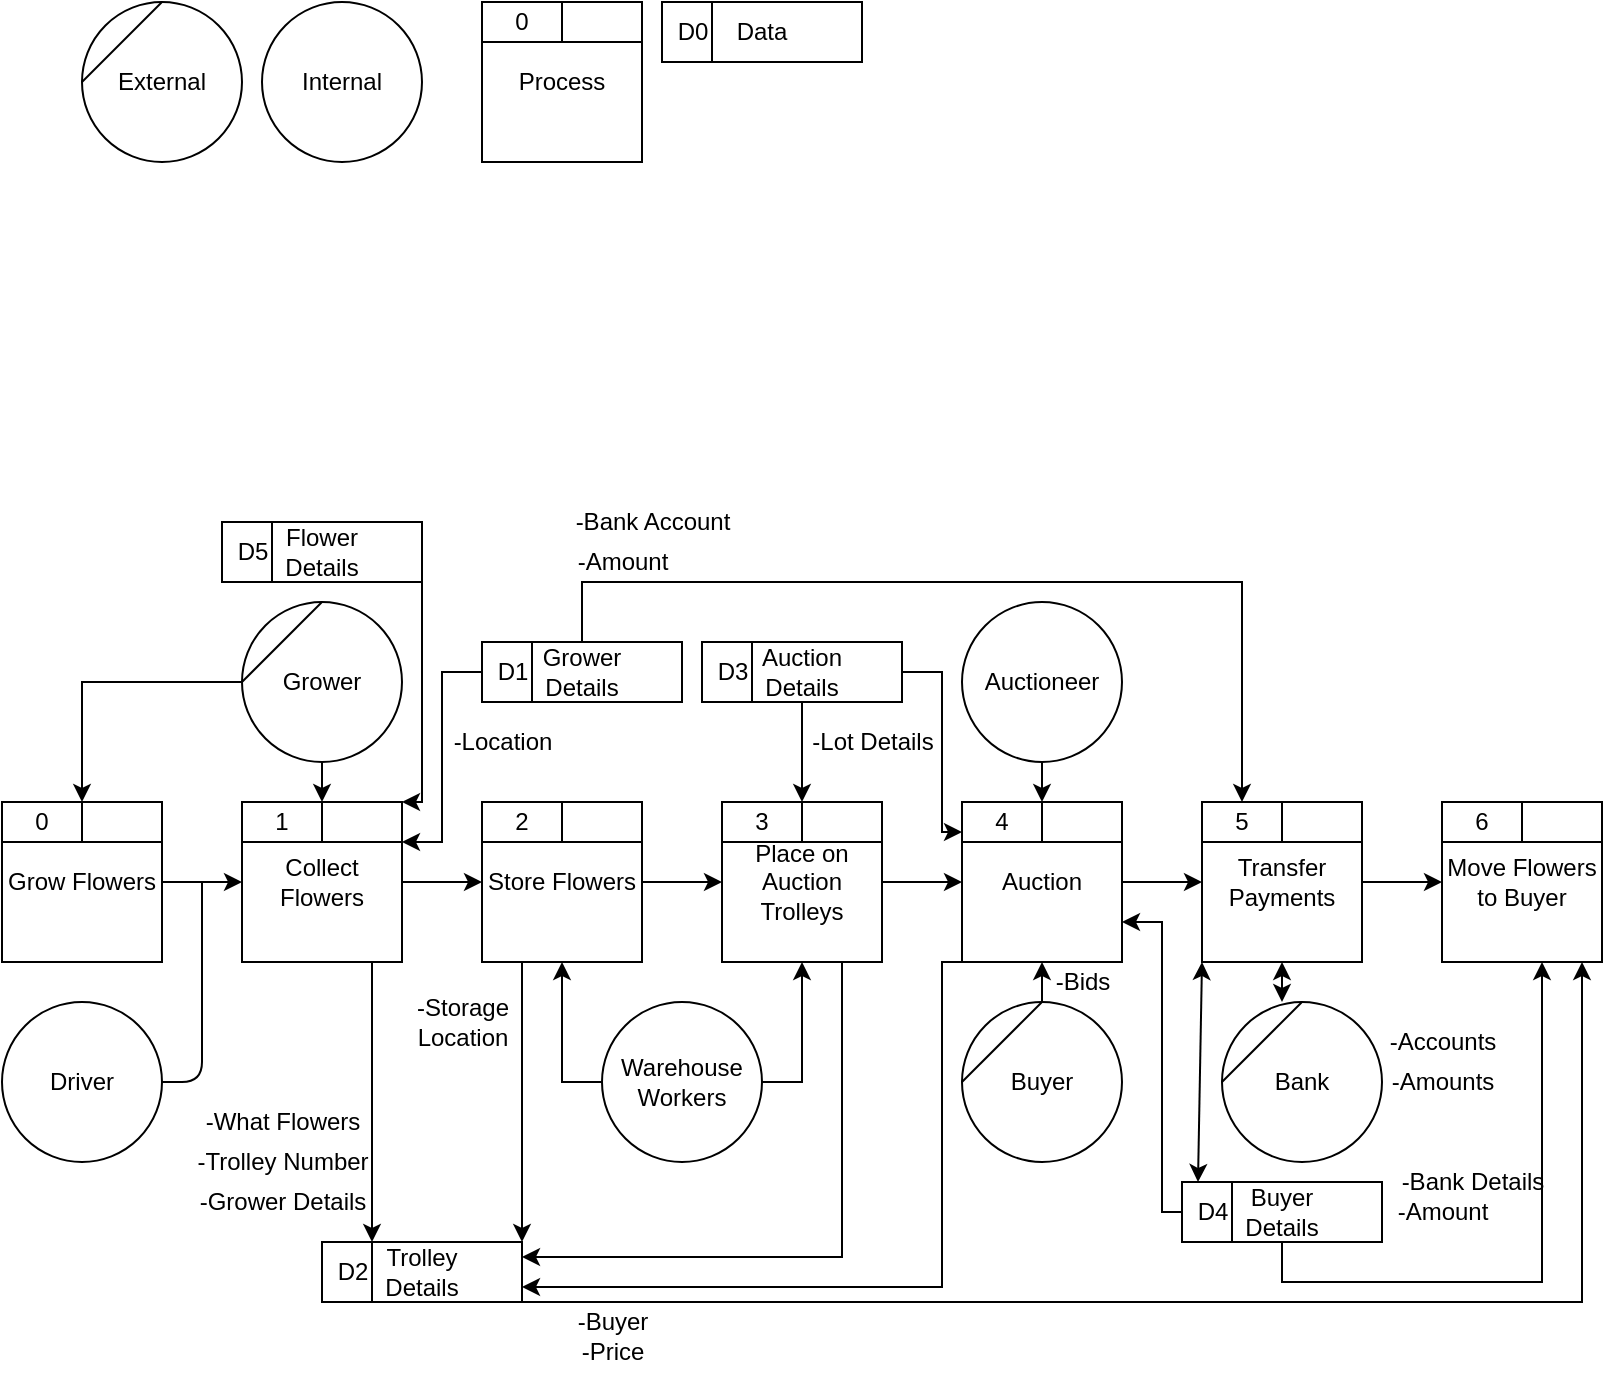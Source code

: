 <mxfile version="12.6.4" type="device"><diagram id="3OaOo9ArrfE687SvtQ_w" name="Page-1"><mxGraphModel dx="1089" dy="741" grid="1" gridSize="10" guides="1" tooltips="1" connect="1" arrows="1" fold="1" page="1" pageScale="1" pageWidth="850" pageHeight="1100" math="0" shadow="0"><root><mxCell id="0"/><mxCell id="1" parent="0"/><mxCell id="NB5DqB_hqN0RTy-T1q9v-1" value="External" style="ellipse;whiteSpace=wrap;html=1;aspect=fixed;" vertex="1" parent="1"><mxGeometry x="240" y="40" width="80" height="80" as="geometry"/></mxCell><mxCell id="NB5DqB_hqN0RTy-T1q9v-3" value="" style="endArrow=none;html=1;exitX=0;exitY=0.5;exitDx=0;exitDy=0;entryX=0.5;entryY=0;entryDx=0;entryDy=0;" edge="1" parent="1" source="NB5DqB_hqN0RTy-T1q9v-1" target="NB5DqB_hqN0RTy-T1q9v-1"><mxGeometry width="50" height="50" relative="1" as="geometry"><mxPoint x="240" y="190" as="sourcePoint"/><mxPoint x="290" y="140" as="targetPoint"/></mxGeometry></mxCell><mxCell id="NB5DqB_hqN0RTy-T1q9v-6" value="Process" style="rounded=0;whiteSpace=wrap;html=1;" vertex="1" parent="1"><mxGeometry x="440" y="40" width="80" height="80" as="geometry"/></mxCell><mxCell id="NB5DqB_hqN0RTy-T1q9v-7" value="" style="endArrow=none;html=1;entryX=1;entryY=0.25;entryDx=0;entryDy=0;exitX=0;exitY=0.25;exitDx=0;exitDy=0;" edge="1" parent="1" source="NB5DqB_hqN0RTy-T1q9v-6" target="NB5DqB_hqN0RTy-T1q9v-6"><mxGeometry width="50" height="50" relative="1" as="geometry"><mxPoint x="240" y="190" as="sourcePoint"/><mxPoint x="290" y="140" as="targetPoint"/></mxGeometry></mxCell><mxCell id="NB5DqB_hqN0RTy-T1q9v-8" value="" style="endArrow=none;html=1;exitX=0.5;exitY=0;exitDx=0;exitDy=0;" edge="1" parent="1" source="NB5DqB_hqN0RTy-T1q9v-6"><mxGeometry width="50" height="50" relative="1" as="geometry"><mxPoint x="240" y="190" as="sourcePoint"/><mxPoint x="480" y="60" as="targetPoint"/></mxGeometry></mxCell><mxCell id="NB5DqB_hqN0RTy-T1q9v-9" value="0" style="text;html=1;strokeColor=none;fillColor=none;align=center;verticalAlign=middle;whiteSpace=wrap;rounded=0;" vertex="1" parent="1"><mxGeometry x="440" y="40" width="40" height="20" as="geometry"/></mxCell><mxCell id="NB5DqB_hqN0RTy-T1q9v-10" value="Internal" style="ellipse;whiteSpace=wrap;html=1;aspect=fixed;" vertex="1" parent="1"><mxGeometry x="330" y="40" width="80" height="80" as="geometry"/></mxCell><mxCell id="NB5DqB_hqN0RTy-T1q9v-11" value="Data" style="rounded=0;whiteSpace=wrap;html=1;" vertex="1" parent="1"><mxGeometry x="530" y="40" width="100" height="30" as="geometry"/></mxCell><mxCell id="NB5DqB_hqN0RTy-T1q9v-12" value="" style="endArrow=none;html=1;entryX=0.25;entryY=1;entryDx=0;entryDy=0;exitX=0.25;exitY=0;exitDx=0;exitDy=0;" edge="1" parent="1" source="NB5DqB_hqN0RTy-T1q9v-11" target="NB5DqB_hqN0RTy-T1q9v-11"><mxGeometry width="50" height="50" relative="1" as="geometry"><mxPoint x="210" y="160" as="sourcePoint"/><mxPoint x="260" y="110" as="targetPoint"/></mxGeometry></mxCell><mxCell id="NB5DqB_hqN0RTy-T1q9v-13" value="D0" style="text;html=1;align=center;verticalAlign=middle;resizable=0;points=[];autosize=1;" vertex="1" parent="1"><mxGeometry x="530" y="45" width="30" height="20" as="geometry"/></mxCell><mxCell id="NB5DqB_hqN0RTy-T1q9v-47" style="edgeStyle=orthogonalEdgeStyle;rounded=0;orthogonalLoop=1;jettySize=auto;html=1;exitX=0.5;exitY=1;exitDx=0;exitDy=0;entryX=1;entryY=0;entryDx=0;entryDy=0;" edge="1" parent="1" source="NB5DqB_hqN0RTy-T1q9v-14" target="NB5DqB_hqN0RTy-T1q9v-39"><mxGeometry relative="1" as="geometry"/></mxCell><mxCell id="NB5DqB_hqN0RTy-T1q9v-48" style="edgeStyle=orthogonalEdgeStyle;rounded=0;orthogonalLoop=1;jettySize=auto;html=1;exitX=0;exitY=0.5;exitDx=0;exitDy=0;entryX=1;entryY=0;entryDx=0;entryDy=0;" edge="1" parent="1" source="NB5DqB_hqN0RTy-T1q9v-14" target="NB5DqB_hqN0RTy-T1q9v-43"><mxGeometry relative="1" as="geometry"/></mxCell><mxCell id="NB5DqB_hqN0RTy-T1q9v-14" value="Grower" style="ellipse;whiteSpace=wrap;html=1;aspect=fixed;" vertex="1" parent="1"><mxGeometry x="320" y="340" width="80" height="80" as="geometry"/></mxCell><mxCell id="NB5DqB_hqN0RTy-T1q9v-15" value="" style="endArrow=none;html=1;exitX=0;exitY=0.5;exitDx=0;exitDy=0;entryX=0.5;entryY=0;entryDx=0;entryDy=0;" edge="1" parent="1" source="NB5DqB_hqN0RTy-T1q9v-14" target="NB5DqB_hqN0RTy-T1q9v-14"><mxGeometry width="50" height="50" relative="1" as="geometry"><mxPoint x="280" y="310" as="sourcePoint"/><mxPoint x="330" y="260" as="targetPoint"/></mxGeometry></mxCell><mxCell id="NB5DqB_hqN0RTy-T1q9v-16" value="Move Flowers to Buyer" style="rounded=0;whiteSpace=wrap;html=1;" vertex="1" parent="1"><mxGeometry x="920" y="440" width="80" height="80" as="geometry"/></mxCell><mxCell id="NB5DqB_hqN0RTy-T1q9v-17" value="" style="endArrow=none;html=1;entryX=1;entryY=0.25;entryDx=0;entryDy=0;exitX=0;exitY=0.25;exitDx=0;exitDy=0;" edge="1" parent="1" source="NB5DqB_hqN0RTy-T1q9v-16" target="NB5DqB_hqN0RTy-T1q9v-16"><mxGeometry width="50" height="50" relative="1" as="geometry"><mxPoint x="720" y="590" as="sourcePoint"/><mxPoint x="770" y="540" as="targetPoint"/></mxGeometry></mxCell><mxCell id="NB5DqB_hqN0RTy-T1q9v-18" value="" style="endArrow=none;html=1;exitX=0.5;exitY=0;exitDx=0;exitDy=0;" edge="1" parent="1" source="NB5DqB_hqN0RTy-T1q9v-16"><mxGeometry width="50" height="50" relative="1" as="geometry"><mxPoint x="720" y="590" as="sourcePoint"/><mxPoint x="960" y="460" as="targetPoint"/></mxGeometry></mxCell><mxCell id="NB5DqB_hqN0RTy-T1q9v-19" value="6" style="text;html=1;strokeColor=none;fillColor=none;align=center;verticalAlign=middle;whiteSpace=wrap;rounded=0;" vertex="1" parent="1"><mxGeometry x="920" y="440" width="40" height="20" as="geometry"/></mxCell><mxCell id="NB5DqB_hqN0RTy-T1q9v-54" style="edgeStyle=orthogonalEdgeStyle;rounded=0;orthogonalLoop=1;jettySize=auto;html=1;exitX=1;exitY=0.5;exitDx=0;exitDy=0;entryX=0;entryY=0.5;entryDx=0;entryDy=0;" edge="1" parent="1" source="NB5DqB_hqN0RTy-T1q9v-20" target="NB5DqB_hqN0RTy-T1q9v-16"><mxGeometry relative="1" as="geometry"/></mxCell><mxCell id="NB5DqB_hqN0RTy-T1q9v-20" value="Transfer Payments" style="rounded=0;whiteSpace=wrap;html=1;" vertex="1" parent="1"><mxGeometry x="800" y="440" width="80" height="80" as="geometry"/></mxCell><mxCell id="NB5DqB_hqN0RTy-T1q9v-21" value="" style="endArrow=none;html=1;entryX=1;entryY=0.25;entryDx=0;entryDy=0;exitX=0;exitY=0.25;exitDx=0;exitDy=0;" edge="1" parent="1" source="NB5DqB_hqN0RTy-T1q9v-20" target="NB5DqB_hqN0RTy-T1q9v-20"><mxGeometry width="50" height="50" relative="1" as="geometry"><mxPoint x="600" y="590" as="sourcePoint"/><mxPoint x="650" y="540" as="targetPoint"/></mxGeometry></mxCell><mxCell id="NB5DqB_hqN0RTy-T1q9v-22" value="" style="endArrow=none;html=1;exitX=0.5;exitY=0;exitDx=0;exitDy=0;" edge="1" parent="1" source="NB5DqB_hqN0RTy-T1q9v-20"><mxGeometry width="50" height="50" relative="1" as="geometry"><mxPoint x="600" y="590" as="sourcePoint"/><mxPoint x="840" y="460" as="targetPoint"/></mxGeometry></mxCell><mxCell id="NB5DqB_hqN0RTy-T1q9v-23" value="5" style="text;html=1;strokeColor=none;fillColor=none;align=center;verticalAlign=middle;whiteSpace=wrap;rounded=0;" vertex="1" parent="1"><mxGeometry x="800" y="440" width="40" height="20" as="geometry"/></mxCell><mxCell id="NB5DqB_hqN0RTy-T1q9v-53" style="edgeStyle=orthogonalEdgeStyle;rounded=0;orthogonalLoop=1;jettySize=auto;html=1;exitX=1;exitY=0.5;exitDx=0;exitDy=0;entryX=0;entryY=0.5;entryDx=0;entryDy=0;" edge="1" parent="1" source="NB5DqB_hqN0RTy-T1q9v-24" target="NB5DqB_hqN0RTy-T1q9v-20"><mxGeometry relative="1" as="geometry"/></mxCell><mxCell id="NB5DqB_hqN0RTy-T1q9v-115" style="edgeStyle=orthogonalEdgeStyle;rounded=0;orthogonalLoop=1;jettySize=auto;html=1;exitX=0;exitY=1;exitDx=0;exitDy=0;entryX=1;entryY=0.75;entryDx=0;entryDy=0;" edge="1" parent="1" source="NB5DqB_hqN0RTy-T1q9v-24" target="NB5DqB_hqN0RTy-T1q9v-70"><mxGeometry relative="1" as="geometry"><Array as="points"><mxPoint x="670" y="520"/><mxPoint x="670" y="683"/></Array></mxGeometry></mxCell><mxCell id="NB5DqB_hqN0RTy-T1q9v-24" value="Auction" style="rounded=0;whiteSpace=wrap;html=1;" vertex="1" parent="1"><mxGeometry x="680" y="440" width="80" height="80" as="geometry"/></mxCell><mxCell id="NB5DqB_hqN0RTy-T1q9v-25" value="" style="endArrow=none;html=1;entryX=1;entryY=0.25;entryDx=0;entryDy=0;exitX=0;exitY=0.25;exitDx=0;exitDy=0;" edge="1" parent="1" source="NB5DqB_hqN0RTy-T1q9v-24" target="NB5DqB_hqN0RTy-T1q9v-24"><mxGeometry width="50" height="50" relative="1" as="geometry"><mxPoint x="480" y="590" as="sourcePoint"/><mxPoint x="530" y="540" as="targetPoint"/></mxGeometry></mxCell><mxCell id="NB5DqB_hqN0RTy-T1q9v-26" value="" style="endArrow=none;html=1;exitX=0.5;exitY=0;exitDx=0;exitDy=0;" edge="1" parent="1" source="NB5DqB_hqN0RTy-T1q9v-24"><mxGeometry width="50" height="50" relative="1" as="geometry"><mxPoint x="480" y="590" as="sourcePoint"/><mxPoint x="720" y="460" as="targetPoint"/></mxGeometry></mxCell><mxCell id="NB5DqB_hqN0RTy-T1q9v-27" value="4" style="text;html=1;strokeColor=none;fillColor=none;align=center;verticalAlign=middle;whiteSpace=wrap;rounded=0;" vertex="1" parent="1"><mxGeometry x="680" y="440" width="40" height="20" as="geometry"/></mxCell><mxCell id="NB5DqB_hqN0RTy-T1q9v-52" style="edgeStyle=orthogonalEdgeStyle;rounded=0;orthogonalLoop=1;jettySize=auto;html=1;exitX=1;exitY=0.5;exitDx=0;exitDy=0;" edge="1" parent="1" source="NB5DqB_hqN0RTy-T1q9v-28" target="NB5DqB_hqN0RTy-T1q9v-24"><mxGeometry relative="1" as="geometry"/></mxCell><mxCell id="NB5DqB_hqN0RTy-T1q9v-114" style="edgeStyle=orthogonalEdgeStyle;rounded=0;orthogonalLoop=1;jettySize=auto;html=1;exitX=0.75;exitY=1;exitDx=0;exitDy=0;entryX=1;entryY=0.25;entryDx=0;entryDy=0;" edge="1" parent="1" source="NB5DqB_hqN0RTy-T1q9v-28" target="NB5DqB_hqN0RTy-T1q9v-70"><mxGeometry relative="1" as="geometry"/></mxCell><mxCell id="NB5DqB_hqN0RTy-T1q9v-28" value="Place on Auction Trolleys" style="rounded=0;whiteSpace=wrap;html=1;" vertex="1" parent="1"><mxGeometry x="560" y="440" width="80" height="80" as="geometry"/></mxCell><mxCell id="NB5DqB_hqN0RTy-T1q9v-29" value="" style="endArrow=none;html=1;entryX=1;entryY=0.25;entryDx=0;entryDy=0;exitX=0;exitY=0.25;exitDx=0;exitDy=0;" edge="1" parent="1" source="NB5DqB_hqN0RTy-T1q9v-28" target="NB5DqB_hqN0RTy-T1q9v-28"><mxGeometry width="50" height="50" relative="1" as="geometry"><mxPoint x="360" y="590" as="sourcePoint"/><mxPoint x="410" y="540" as="targetPoint"/></mxGeometry></mxCell><mxCell id="NB5DqB_hqN0RTy-T1q9v-30" value="" style="endArrow=none;html=1;exitX=0.5;exitY=0;exitDx=0;exitDy=0;" edge="1" parent="1" source="NB5DqB_hqN0RTy-T1q9v-28"><mxGeometry width="50" height="50" relative="1" as="geometry"><mxPoint x="360" y="590" as="sourcePoint"/><mxPoint x="600" y="460" as="targetPoint"/></mxGeometry></mxCell><mxCell id="NB5DqB_hqN0RTy-T1q9v-31" value="3" style="text;html=1;strokeColor=none;fillColor=none;align=center;verticalAlign=middle;whiteSpace=wrap;rounded=0;" vertex="1" parent="1"><mxGeometry x="560" y="440" width="40" height="20" as="geometry"/></mxCell><mxCell id="NB5DqB_hqN0RTy-T1q9v-51" style="edgeStyle=orthogonalEdgeStyle;rounded=0;orthogonalLoop=1;jettySize=auto;html=1;exitX=1;exitY=0.5;exitDx=0;exitDy=0;entryX=0;entryY=0.5;entryDx=0;entryDy=0;" edge="1" parent="1" source="NB5DqB_hqN0RTy-T1q9v-32" target="NB5DqB_hqN0RTy-T1q9v-28"><mxGeometry relative="1" as="geometry"/></mxCell><mxCell id="NB5DqB_hqN0RTy-T1q9v-104" style="edgeStyle=orthogonalEdgeStyle;rounded=0;orthogonalLoop=1;jettySize=auto;html=1;exitX=0.25;exitY=1;exitDx=0;exitDy=0;entryX=1;entryY=0;entryDx=0;entryDy=0;" edge="1" parent="1" source="NB5DqB_hqN0RTy-T1q9v-32" target="NB5DqB_hqN0RTy-T1q9v-70"><mxGeometry relative="1" as="geometry"/></mxCell><mxCell id="NB5DqB_hqN0RTy-T1q9v-32" value="Store Flowers" style="rounded=0;whiteSpace=wrap;html=1;" vertex="1" parent="1"><mxGeometry x="440" y="440" width="80" height="80" as="geometry"/></mxCell><mxCell id="NB5DqB_hqN0RTy-T1q9v-33" value="" style="endArrow=none;html=1;entryX=1;entryY=0.25;entryDx=0;entryDy=0;exitX=0;exitY=0.25;exitDx=0;exitDy=0;" edge="1" parent="1" source="NB5DqB_hqN0RTy-T1q9v-32" target="NB5DqB_hqN0RTy-T1q9v-32"><mxGeometry width="50" height="50" relative="1" as="geometry"><mxPoint x="240" y="590" as="sourcePoint"/><mxPoint x="290" y="540" as="targetPoint"/></mxGeometry></mxCell><mxCell id="NB5DqB_hqN0RTy-T1q9v-34" value="" style="endArrow=none;html=1;exitX=0.5;exitY=0;exitDx=0;exitDy=0;" edge="1" parent="1" source="NB5DqB_hqN0RTy-T1q9v-32"><mxGeometry width="50" height="50" relative="1" as="geometry"><mxPoint x="240" y="590" as="sourcePoint"/><mxPoint x="480" y="460" as="targetPoint"/></mxGeometry></mxCell><mxCell id="NB5DqB_hqN0RTy-T1q9v-35" value="2" style="text;html=1;strokeColor=none;fillColor=none;align=center;verticalAlign=middle;whiteSpace=wrap;rounded=0;" vertex="1" parent="1"><mxGeometry x="440" y="440" width="40" height="20" as="geometry"/></mxCell><mxCell id="NB5DqB_hqN0RTy-T1q9v-50" style="edgeStyle=orthogonalEdgeStyle;rounded=0;orthogonalLoop=1;jettySize=auto;html=1;exitX=1;exitY=0.5;exitDx=0;exitDy=0;entryX=0;entryY=0.5;entryDx=0;entryDy=0;" edge="1" parent="1" source="NB5DqB_hqN0RTy-T1q9v-36" target="NB5DqB_hqN0RTy-T1q9v-32"><mxGeometry relative="1" as="geometry"/></mxCell><mxCell id="NB5DqB_hqN0RTy-T1q9v-99" style="edgeStyle=orthogonalEdgeStyle;rounded=0;orthogonalLoop=1;jettySize=auto;html=1;exitX=0.5;exitY=1;exitDx=0;exitDy=0;entryX=0.25;entryY=0;entryDx=0;entryDy=0;" edge="1" parent="1" source="NB5DqB_hqN0RTy-T1q9v-36" target="NB5DqB_hqN0RTy-T1q9v-70"><mxGeometry relative="1" as="geometry"><Array as="points"><mxPoint x="385" y="520"/></Array></mxGeometry></mxCell><mxCell id="NB5DqB_hqN0RTy-T1q9v-36" value="Collect Flowers" style="rounded=0;whiteSpace=wrap;html=1;" vertex="1" parent="1"><mxGeometry x="320" y="440" width="80" height="80" as="geometry"/></mxCell><mxCell id="NB5DqB_hqN0RTy-T1q9v-37" value="" style="endArrow=none;html=1;entryX=1;entryY=0.25;entryDx=0;entryDy=0;exitX=0;exitY=0.25;exitDx=0;exitDy=0;" edge="1" parent="1" source="NB5DqB_hqN0RTy-T1q9v-36" target="NB5DqB_hqN0RTy-T1q9v-36"><mxGeometry width="50" height="50" relative="1" as="geometry"><mxPoint x="120" y="590" as="sourcePoint"/><mxPoint x="170" y="540" as="targetPoint"/></mxGeometry></mxCell><mxCell id="NB5DqB_hqN0RTy-T1q9v-38" value="" style="endArrow=none;html=1;exitX=0.5;exitY=0;exitDx=0;exitDy=0;" edge="1" parent="1" source="NB5DqB_hqN0RTy-T1q9v-36"><mxGeometry width="50" height="50" relative="1" as="geometry"><mxPoint x="120" y="590" as="sourcePoint"/><mxPoint x="360" y="460" as="targetPoint"/></mxGeometry></mxCell><mxCell id="NB5DqB_hqN0RTy-T1q9v-39" value="1" style="text;html=1;strokeColor=none;fillColor=none;align=center;verticalAlign=middle;whiteSpace=wrap;rounded=0;" vertex="1" parent="1"><mxGeometry x="320" y="440" width="40" height="20" as="geometry"/></mxCell><mxCell id="NB5DqB_hqN0RTy-T1q9v-40" value="Grow Flowers" style="rounded=0;whiteSpace=wrap;html=1;" vertex="1" parent="1"><mxGeometry x="200" y="440" width="80" height="80" as="geometry"/></mxCell><mxCell id="NB5DqB_hqN0RTy-T1q9v-41" value="" style="endArrow=none;html=1;entryX=1;entryY=0.25;entryDx=0;entryDy=0;exitX=0;exitY=0.25;exitDx=0;exitDy=0;" edge="1" parent="1" source="NB5DqB_hqN0RTy-T1q9v-40" target="NB5DqB_hqN0RTy-T1q9v-40"><mxGeometry width="50" height="50" relative="1" as="geometry"><mxPoint y="590" as="sourcePoint"/><mxPoint x="50" y="540" as="targetPoint"/></mxGeometry></mxCell><mxCell id="NB5DqB_hqN0RTy-T1q9v-42" value="" style="endArrow=none;html=1;exitX=0.5;exitY=0;exitDx=0;exitDy=0;" edge="1" parent="1" source="NB5DqB_hqN0RTy-T1q9v-40"><mxGeometry width="50" height="50" relative="1" as="geometry"><mxPoint y="590" as="sourcePoint"/><mxPoint x="240" y="460" as="targetPoint"/></mxGeometry></mxCell><mxCell id="NB5DqB_hqN0RTy-T1q9v-43" value="0" style="text;html=1;strokeColor=none;fillColor=none;align=center;verticalAlign=middle;whiteSpace=wrap;rounded=0;" vertex="1" parent="1"><mxGeometry x="200" y="440" width="40" height="20" as="geometry"/></mxCell><mxCell id="NB5DqB_hqN0RTy-T1q9v-44" value="Driver" style="ellipse;whiteSpace=wrap;html=1;aspect=fixed;" vertex="1" parent="1"><mxGeometry x="200" y="540" width="80" height="80" as="geometry"/></mxCell><mxCell id="NB5DqB_hqN0RTy-T1q9v-45" value="" style="endArrow=classic;html=1;entryX=0;entryY=0.5;entryDx=0;entryDy=0;exitX=1;exitY=0.5;exitDx=0;exitDy=0;" edge="1" parent="1" source="NB5DqB_hqN0RTy-T1q9v-40" target="NB5DqB_hqN0RTy-T1q9v-36"><mxGeometry width="50" height="50" relative="1" as="geometry"><mxPoint x="200" y="690" as="sourcePoint"/><mxPoint x="250" y="640" as="targetPoint"/></mxGeometry></mxCell><mxCell id="NB5DqB_hqN0RTy-T1q9v-46" value="" style="endArrow=none;html=1;" edge="1" parent="1" source="NB5DqB_hqN0RTy-T1q9v-44"><mxGeometry width="50" height="50" relative="1" as="geometry"><mxPoint x="200" y="690" as="sourcePoint"/><mxPoint x="300" y="480" as="targetPoint"/><Array as="points"><mxPoint x="300" y="580"/></Array></mxGeometry></mxCell><mxCell id="NB5DqB_hqN0RTy-T1q9v-55" style="edgeStyle=orthogonalEdgeStyle;rounded=0;orthogonalLoop=1;jettySize=auto;html=1;exitX=1;exitY=0.5;exitDx=0;exitDy=0;entryX=0.5;entryY=1;entryDx=0;entryDy=0;" edge="1" parent="1" source="NB5DqB_hqN0RTy-T1q9v-49" target="NB5DqB_hqN0RTy-T1q9v-28"><mxGeometry relative="1" as="geometry"/></mxCell><mxCell id="NB5DqB_hqN0RTy-T1q9v-56" style="edgeStyle=orthogonalEdgeStyle;rounded=0;orthogonalLoop=1;jettySize=auto;html=1;exitX=0;exitY=0.5;exitDx=0;exitDy=0;entryX=0.5;entryY=1;entryDx=0;entryDy=0;" edge="1" parent="1" source="NB5DqB_hqN0RTy-T1q9v-49" target="NB5DqB_hqN0RTy-T1q9v-32"><mxGeometry relative="1" as="geometry"/></mxCell><mxCell id="NB5DqB_hqN0RTy-T1q9v-49" value="Warehouse Workers" style="ellipse;whiteSpace=wrap;html=1;aspect=fixed;" vertex="1" parent="1"><mxGeometry x="500" y="540" width="80" height="80" as="geometry"/></mxCell><mxCell id="NB5DqB_hqN0RTy-T1q9v-58" style="edgeStyle=orthogonalEdgeStyle;rounded=0;orthogonalLoop=1;jettySize=auto;html=1;exitX=0.5;exitY=1;exitDx=0;exitDy=0;entryX=1;entryY=0;entryDx=0;entryDy=0;" edge="1" parent="1" source="NB5DqB_hqN0RTy-T1q9v-57" target="NB5DqB_hqN0RTy-T1q9v-27"><mxGeometry relative="1" as="geometry"/></mxCell><mxCell id="NB5DqB_hqN0RTy-T1q9v-57" value="Auctioneer" style="ellipse;whiteSpace=wrap;html=1;aspect=fixed;" vertex="1" parent="1"><mxGeometry x="680" y="340" width="80" height="80" as="geometry"/></mxCell><mxCell id="NB5DqB_hqN0RTy-T1q9v-60" value="Bank" style="ellipse;whiteSpace=wrap;html=1;aspect=fixed;" vertex="1" parent="1"><mxGeometry x="810" y="540" width="80" height="80" as="geometry"/></mxCell><mxCell id="NB5DqB_hqN0RTy-T1q9v-61" value="" style="endArrow=none;html=1;exitX=0;exitY=0.5;exitDx=0;exitDy=0;entryX=0.5;entryY=0;entryDx=0;entryDy=0;" edge="1" parent="1" source="NB5DqB_hqN0RTy-T1q9v-60" target="NB5DqB_hqN0RTy-T1q9v-60"><mxGeometry width="50" height="50" relative="1" as="geometry"><mxPoint x="800" y="690" as="sourcePoint"/><mxPoint x="850" y="640" as="targetPoint"/></mxGeometry></mxCell><mxCell id="NB5DqB_hqN0RTy-T1q9v-65" style="edgeStyle=orthogonalEdgeStyle;rounded=0;orthogonalLoop=1;jettySize=auto;html=1;exitX=0.5;exitY=0;exitDx=0;exitDy=0;entryX=0.5;entryY=1;entryDx=0;entryDy=0;" edge="1" parent="1" source="NB5DqB_hqN0RTy-T1q9v-62" target="NB5DqB_hqN0RTy-T1q9v-24"><mxGeometry relative="1" as="geometry"/></mxCell><mxCell id="NB5DqB_hqN0RTy-T1q9v-62" value="Buyer" style="ellipse;whiteSpace=wrap;html=1;aspect=fixed;" vertex="1" parent="1"><mxGeometry x="680" y="540" width="80" height="80" as="geometry"/></mxCell><mxCell id="NB5DqB_hqN0RTy-T1q9v-63" value="" style="endArrow=none;html=1;exitX=0;exitY=0.5;exitDx=0;exitDy=0;entryX=0.5;entryY=0;entryDx=0;entryDy=0;" edge="1" parent="1" source="NB5DqB_hqN0RTy-T1q9v-62" target="NB5DqB_hqN0RTy-T1q9v-62"><mxGeometry width="50" height="50" relative="1" as="geometry"><mxPoint x="680" y="690" as="sourcePoint"/><mxPoint x="730" y="640" as="targetPoint"/></mxGeometry></mxCell><mxCell id="NB5DqB_hqN0RTy-T1q9v-64" value="" style="endArrow=classic;startArrow=classic;html=1;entryX=0.5;entryY=1;entryDx=0;entryDy=0;" edge="1" parent="1" target="NB5DqB_hqN0RTy-T1q9v-20"><mxGeometry width="50" height="50" relative="1" as="geometry"><mxPoint x="840" y="540" as="sourcePoint"/><mxPoint x="250" y="640" as="targetPoint"/></mxGeometry></mxCell><mxCell id="NB5DqB_hqN0RTy-T1q9v-66" value="-Bids" style="text;html=1;align=center;verticalAlign=middle;resizable=0;points=[];autosize=1;" vertex="1" parent="1"><mxGeometry x="720" y="520" width="40" height="20" as="geometry"/></mxCell><mxCell id="NB5DqB_hqN0RTy-T1q9v-97" style="edgeStyle=orthogonalEdgeStyle;rounded=0;orthogonalLoop=1;jettySize=auto;html=1;entryX=1;entryY=0;entryDx=0;entryDy=0;" edge="1" parent="1" source="NB5DqB_hqN0RTy-T1q9v-67" target="NB5DqB_hqN0RTy-T1q9v-36"><mxGeometry relative="1" as="geometry"><Array as="points"><mxPoint x="410" y="440"/></Array></mxGeometry></mxCell><mxCell id="NB5DqB_hqN0RTy-T1q9v-67" value="Flower&lt;br&gt;Details" style="rounded=0;whiteSpace=wrap;html=1;" vertex="1" parent="1"><mxGeometry x="310" y="300" width="100" height="30" as="geometry"/></mxCell><mxCell id="NB5DqB_hqN0RTy-T1q9v-68" value="" style="endArrow=none;html=1;entryX=0.25;entryY=1;entryDx=0;entryDy=0;exitX=0.25;exitY=0;exitDx=0;exitDy=0;" edge="1" parent="1" source="NB5DqB_hqN0RTy-T1q9v-67" target="NB5DqB_hqN0RTy-T1q9v-67"><mxGeometry width="50" height="50" relative="1" as="geometry"><mxPoint x="-10" y="420" as="sourcePoint"/><mxPoint x="40" y="370" as="targetPoint"/></mxGeometry></mxCell><mxCell id="NB5DqB_hqN0RTy-T1q9v-69" value="D5" style="text;html=1;align=center;verticalAlign=middle;resizable=0;points=[];autosize=1;" vertex="1" parent="1"><mxGeometry x="310" y="305" width="30" height="20" as="geometry"/></mxCell><mxCell id="NB5DqB_hqN0RTy-T1q9v-102" style="edgeStyle=orthogonalEdgeStyle;rounded=0;orthogonalLoop=1;jettySize=auto;html=1;" edge="1" parent="1" source="NB5DqB_hqN0RTy-T1q9v-70"><mxGeometry relative="1" as="geometry"><mxPoint x="990" y="520" as="targetPoint"/><Array as="points"><mxPoint x="990" y="690"/><mxPoint x="990" y="520"/></Array></mxGeometry></mxCell><mxCell id="NB5DqB_hqN0RTy-T1q9v-70" value="Trolley&lt;br&gt;Details" style="rounded=0;whiteSpace=wrap;html=1;" vertex="1" parent="1"><mxGeometry x="360" y="660" width="100" height="30" as="geometry"/></mxCell><mxCell id="NB5DqB_hqN0RTy-T1q9v-71" value="" style="endArrow=none;html=1;entryX=0.25;entryY=1;entryDx=0;entryDy=0;exitX=0.25;exitY=0;exitDx=0;exitDy=0;" edge="1" parent="1" source="NB5DqB_hqN0RTy-T1q9v-70" target="NB5DqB_hqN0RTy-T1q9v-70"><mxGeometry width="50" height="50" relative="1" as="geometry"><mxPoint x="40" y="780" as="sourcePoint"/><mxPoint x="90" y="730" as="targetPoint"/></mxGeometry></mxCell><mxCell id="NB5DqB_hqN0RTy-T1q9v-72" value="D2" style="text;html=1;align=center;verticalAlign=middle;resizable=0;points=[];autosize=1;" vertex="1" parent="1"><mxGeometry x="360" y="665" width="30" height="20" as="geometry"/></mxCell><mxCell id="NB5DqB_hqN0RTy-T1q9v-89" style="edgeStyle=orthogonalEdgeStyle;rounded=0;orthogonalLoop=1;jettySize=auto;html=1;exitX=0.5;exitY=1;exitDx=0;exitDy=0;entryX=1;entryY=0;entryDx=0;entryDy=0;" edge="1" parent="1" source="NB5DqB_hqN0RTy-T1q9v-73" target="NB5DqB_hqN0RTy-T1q9v-31"><mxGeometry relative="1" as="geometry"/></mxCell><mxCell id="NB5DqB_hqN0RTy-T1q9v-92" style="edgeStyle=orthogonalEdgeStyle;rounded=0;orthogonalLoop=1;jettySize=auto;html=1;entryX=0;entryY=0.75;entryDx=0;entryDy=0;" edge="1" parent="1" source="NB5DqB_hqN0RTy-T1q9v-73" target="NB5DqB_hqN0RTy-T1q9v-27"><mxGeometry relative="1" as="geometry"><Array as="points"><mxPoint x="670" y="375"/><mxPoint x="670" y="455"/></Array></mxGeometry></mxCell><mxCell id="NB5DqB_hqN0RTy-T1q9v-73" value="Auction&lt;br&gt;Details" style="rounded=0;whiteSpace=wrap;html=1;" vertex="1" parent="1"><mxGeometry x="550" y="360" width="100" height="30" as="geometry"/></mxCell><mxCell id="NB5DqB_hqN0RTy-T1q9v-74" value="" style="endArrow=none;html=1;entryX=0.25;entryY=1;entryDx=0;entryDy=0;exitX=0.25;exitY=0;exitDx=0;exitDy=0;" edge="1" parent="1" source="NB5DqB_hqN0RTy-T1q9v-73" target="NB5DqB_hqN0RTy-T1q9v-73"><mxGeometry width="50" height="50" relative="1" as="geometry"><mxPoint x="230" y="480" as="sourcePoint"/><mxPoint x="280" y="430" as="targetPoint"/></mxGeometry></mxCell><mxCell id="NB5DqB_hqN0RTy-T1q9v-75" value="D3" style="text;html=1;align=center;verticalAlign=middle;resizable=0;points=[];autosize=1;" vertex="1" parent="1"><mxGeometry x="550" y="365" width="30" height="20" as="geometry"/></mxCell><mxCell id="NB5DqB_hqN0RTy-T1q9v-93" style="edgeStyle=orthogonalEdgeStyle;rounded=0;orthogonalLoop=1;jettySize=auto;html=1;entryX=1;entryY=0.25;entryDx=0;entryDy=0;" edge="1" parent="1" source="NB5DqB_hqN0RTy-T1q9v-76" target="NB5DqB_hqN0RTy-T1q9v-36"><mxGeometry relative="1" as="geometry"/></mxCell><mxCell id="NB5DqB_hqN0RTy-T1q9v-94" style="edgeStyle=orthogonalEdgeStyle;rounded=0;orthogonalLoop=1;jettySize=auto;html=1;entryX=0.5;entryY=0;entryDx=0;entryDy=0;" edge="1" parent="1" source="NB5DqB_hqN0RTy-T1q9v-76" target="NB5DqB_hqN0RTy-T1q9v-23"><mxGeometry relative="1" as="geometry"><mxPoint x="510" y="220" as="targetPoint"/><Array as="points"><mxPoint x="490" y="330"/><mxPoint x="820" y="330"/></Array></mxGeometry></mxCell><mxCell id="NB5DqB_hqN0RTy-T1q9v-76" value="Grower&lt;br&gt;Details" style="rounded=0;whiteSpace=wrap;html=1;" vertex="1" parent="1"><mxGeometry x="440" y="360" width="100" height="30" as="geometry"/></mxCell><mxCell id="NB5DqB_hqN0RTy-T1q9v-77" value="" style="endArrow=none;html=1;entryX=0.25;entryY=1;entryDx=0;entryDy=0;exitX=0.25;exitY=0;exitDx=0;exitDy=0;" edge="1" parent="1" source="NB5DqB_hqN0RTy-T1q9v-76" target="NB5DqB_hqN0RTy-T1q9v-76"><mxGeometry width="50" height="50" relative="1" as="geometry"><mxPoint x="350" y="350" as="sourcePoint"/><mxPoint x="400" y="300" as="targetPoint"/></mxGeometry></mxCell><mxCell id="NB5DqB_hqN0RTy-T1q9v-78" value="D1" style="text;html=1;align=center;verticalAlign=middle;resizable=0;points=[];autosize=1;" vertex="1" parent="1"><mxGeometry x="440" y="365" width="30" height="20" as="geometry"/></mxCell><mxCell id="NB5DqB_hqN0RTy-T1q9v-84" style="edgeStyle=orthogonalEdgeStyle;rounded=0;orthogonalLoop=1;jettySize=auto;html=1;exitX=0.5;exitY=1;exitDx=0;exitDy=0;" edge="1" parent="1" source="NB5DqB_hqN0RTy-T1q9v-80"><mxGeometry relative="1" as="geometry"><mxPoint x="970" y="520" as="targetPoint"/><Array as="points"><mxPoint x="840" y="680"/><mxPoint x="970" y="680"/><mxPoint x="970" y="520"/></Array></mxGeometry></mxCell><mxCell id="NB5DqB_hqN0RTy-T1q9v-80" value="Buyer&lt;br&gt;Details" style="rounded=0;whiteSpace=wrap;html=1;" vertex="1" parent="1"><mxGeometry x="790" y="630" width="100" height="30" as="geometry"/></mxCell><mxCell id="NB5DqB_hqN0RTy-T1q9v-81" value="" style="endArrow=none;html=1;entryX=0.25;entryY=1;entryDx=0;entryDy=0;exitX=0.25;exitY=0;exitDx=0;exitDy=0;" edge="1" parent="1" source="NB5DqB_hqN0RTy-T1q9v-80" target="NB5DqB_hqN0RTy-T1q9v-80"><mxGeometry width="50" height="50" relative="1" as="geometry"><mxPoint x="470" y="750" as="sourcePoint"/><mxPoint x="520" y="700" as="targetPoint"/></mxGeometry></mxCell><mxCell id="NB5DqB_hqN0RTy-T1q9v-116" style="edgeStyle=orthogonalEdgeStyle;rounded=0;orthogonalLoop=1;jettySize=auto;html=1;entryX=1;entryY=0.75;entryDx=0;entryDy=0;" edge="1" parent="1" source="NB5DqB_hqN0RTy-T1q9v-82" target="NB5DqB_hqN0RTy-T1q9v-24"><mxGeometry relative="1" as="geometry"><Array as="points"><mxPoint x="780" y="645"/><mxPoint x="780" y="500"/></Array></mxGeometry></mxCell><mxCell id="NB5DqB_hqN0RTy-T1q9v-82" value="D4" style="text;html=1;align=center;verticalAlign=middle;resizable=0;points=[];autosize=1;" vertex="1" parent="1"><mxGeometry x="790" y="635" width="30" height="20" as="geometry"/></mxCell><mxCell id="NB5DqB_hqN0RTy-T1q9v-85" value="" style="endArrow=classic;startArrow=classic;html=1;exitX=0;exitY=1;exitDx=0;exitDy=0;" edge="1" parent="1" source="NB5DqB_hqN0RTy-T1q9v-20"><mxGeometry width="50" height="50" relative="1" as="geometry"><mxPoint x="200" y="690" as="sourcePoint"/><mxPoint x="798" y="630" as="targetPoint"/><Array as="points"/></mxGeometry></mxCell><mxCell id="NB5DqB_hqN0RTy-T1q9v-86" value="-Bank Details" style="text;html=1;align=center;verticalAlign=middle;resizable=0;points=[];autosize=1;" vertex="1" parent="1"><mxGeometry x="890" y="620" width="90" height="20" as="geometry"/></mxCell><mxCell id="NB5DqB_hqN0RTy-T1q9v-87" value="-Amount" style="text;html=1;align=center;verticalAlign=middle;resizable=0;points=[];autosize=1;" vertex="1" parent="1"><mxGeometry x="890" y="635" width="60" height="20" as="geometry"/></mxCell><mxCell id="NB5DqB_hqN0RTy-T1q9v-91" value="-Lot Details" style="text;html=1;align=center;verticalAlign=middle;resizable=0;points=[];autosize=1;" vertex="1" parent="1"><mxGeometry x="595" y="400" width="80" height="20" as="geometry"/></mxCell><mxCell id="NB5DqB_hqN0RTy-T1q9v-95" value="-Bank Account" style="text;html=1;align=center;verticalAlign=middle;resizable=0;points=[];autosize=1;" vertex="1" parent="1"><mxGeometry x="480" y="290" width="90" height="20" as="geometry"/></mxCell><mxCell id="NB5DqB_hqN0RTy-T1q9v-96" value="-Amount" style="text;html=1;align=center;verticalAlign=middle;resizable=0;points=[];autosize=1;" vertex="1" parent="1"><mxGeometry x="480" y="310" width="60" height="20" as="geometry"/></mxCell><mxCell id="NB5DqB_hqN0RTy-T1q9v-98" value="-Location" style="text;html=1;align=center;verticalAlign=middle;resizable=0;points=[];autosize=1;" vertex="1" parent="1"><mxGeometry x="420" y="400" width="60" height="20" as="geometry"/></mxCell><mxCell id="NB5DqB_hqN0RTy-T1q9v-105" value="-What Flowers" style="text;html=1;align=center;verticalAlign=middle;resizable=0;points=[];autosize=1;" vertex="1" parent="1"><mxGeometry x="295" y="590" width="90" height="20" as="geometry"/></mxCell><mxCell id="NB5DqB_hqN0RTy-T1q9v-109" value="-Trolley Number" style="text;html=1;align=center;verticalAlign=middle;resizable=0;points=[];autosize=1;" vertex="1" parent="1"><mxGeometry x="290" y="610" width="100" height="20" as="geometry"/></mxCell><mxCell id="NB5DqB_hqN0RTy-T1q9v-110" value="-Grower Details" style="text;html=1;align=center;verticalAlign=middle;resizable=0;points=[];autosize=1;" vertex="1" parent="1"><mxGeometry x="290" y="630" width="100" height="20" as="geometry"/></mxCell><mxCell id="NB5DqB_hqN0RTy-T1q9v-111" value="-Storage&lt;br&gt;Location" style="text;html=1;align=center;verticalAlign=middle;resizable=0;points=[];autosize=1;" vertex="1" parent="1"><mxGeometry x="400" y="535" width="60" height="30" as="geometry"/></mxCell><mxCell id="NB5DqB_hqN0RTy-T1q9v-112" value="-Buyer" style="text;html=1;align=center;verticalAlign=middle;resizable=0;points=[];autosize=1;" vertex="1" parent="1"><mxGeometry x="480" y="690" width="50" height="20" as="geometry"/></mxCell><mxCell id="NB5DqB_hqN0RTy-T1q9v-113" value="-Price" style="text;html=1;align=center;verticalAlign=middle;resizable=0;points=[];autosize=1;" vertex="1" parent="1"><mxGeometry x="480" y="705" width="50" height="20" as="geometry"/></mxCell><mxCell id="NB5DqB_hqN0RTy-T1q9v-118" value="-Accounts" style="text;html=1;align=center;verticalAlign=middle;resizable=0;points=[];autosize=1;" vertex="1" parent="1"><mxGeometry x="885" y="550" width="70" height="20" as="geometry"/></mxCell><mxCell id="NB5DqB_hqN0RTy-T1q9v-120" value="-Amounts" style="text;html=1;align=center;verticalAlign=middle;resizable=0;points=[];autosize=1;" vertex="1" parent="1"><mxGeometry x="885" y="570" width="70" height="20" as="geometry"/></mxCell></root></mxGraphModel></diagram></mxfile>